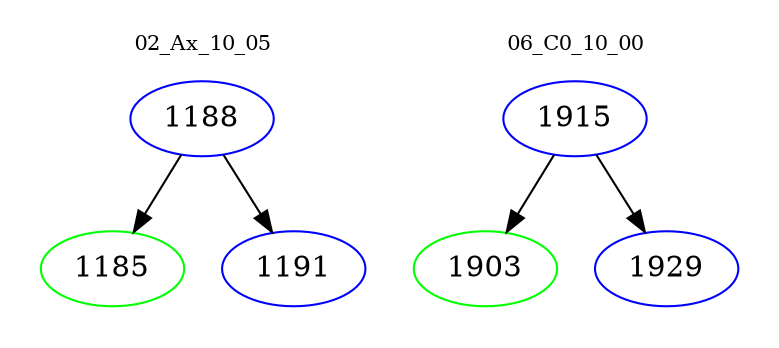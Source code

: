 digraph{
subgraph cluster_0 {
color = white
label = "02_Ax_10_05";
fontsize=10;
T0_1188 [label="1188", color="blue"]
T0_1188 -> T0_1185 [color="black"]
T0_1185 [label="1185", color="green"]
T0_1188 -> T0_1191 [color="black"]
T0_1191 [label="1191", color="blue"]
}
subgraph cluster_1 {
color = white
label = "06_C0_10_00";
fontsize=10;
T1_1915 [label="1915", color="blue"]
T1_1915 -> T1_1903 [color="black"]
T1_1903 [label="1903", color="green"]
T1_1915 -> T1_1929 [color="black"]
T1_1929 [label="1929", color="blue"]
}
}
